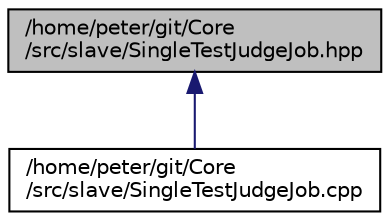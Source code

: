digraph "/home/peter/git/Core/src/slave/SingleTestJudgeJob.hpp"
{
 // LATEX_PDF_SIZE
  edge [fontname="Helvetica",fontsize="10",labelfontname="Helvetica",labelfontsize="10"];
  node [fontname="Helvetica",fontsize="10",shape=record];
  Node25 [label="/home/peter/git/Core\l/src/slave/SingleTestJudgeJob.hpp",height=0.2,width=0.4,color="black", fillcolor="grey75", style="filled", fontcolor="black",tooltip=" "];
  Node25 -> Node26 [dir="back",color="midnightblue",fontsize="10",style="solid",fontname="Helvetica"];
  Node26 [label="/home/peter/git/Core\l/src/slave/SingleTestJudgeJob.cpp",height=0.2,width=0.4,color="black", fillcolor="white", style="filled",URL="$_single_test_judge_job_8cpp.html",tooltip=" "];
}
